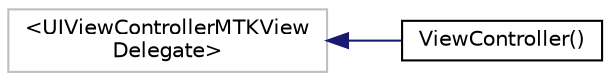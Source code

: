 digraph "Graphical Class Hierarchy"
{
 // LATEX_PDF_SIZE
  edge [fontname="Helvetica",fontsize="10",labelfontname="Helvetica",labelfontsize="10"];
  node [fontname="Helvetica",fontsize="10",shape=record];
  rankdir="LR";
  Node222 [label="\<UIViewControllerMTKView\lDelegate\>",height=0.2,width=0.4,color="grey75", fillcolor="white", style="filled",tooltip=" "];
  Node222 -> Node0 [dir="back",color="midnightblue",fontsize="10",style="solid",fontname="Helvetica"];
  Node0 [label="ViewController()",height=0.2,width=0.4,color="black", fillcolor="white", style="filled",URL="$categoryViewController_07_08.html",tooltip=" "];
}
